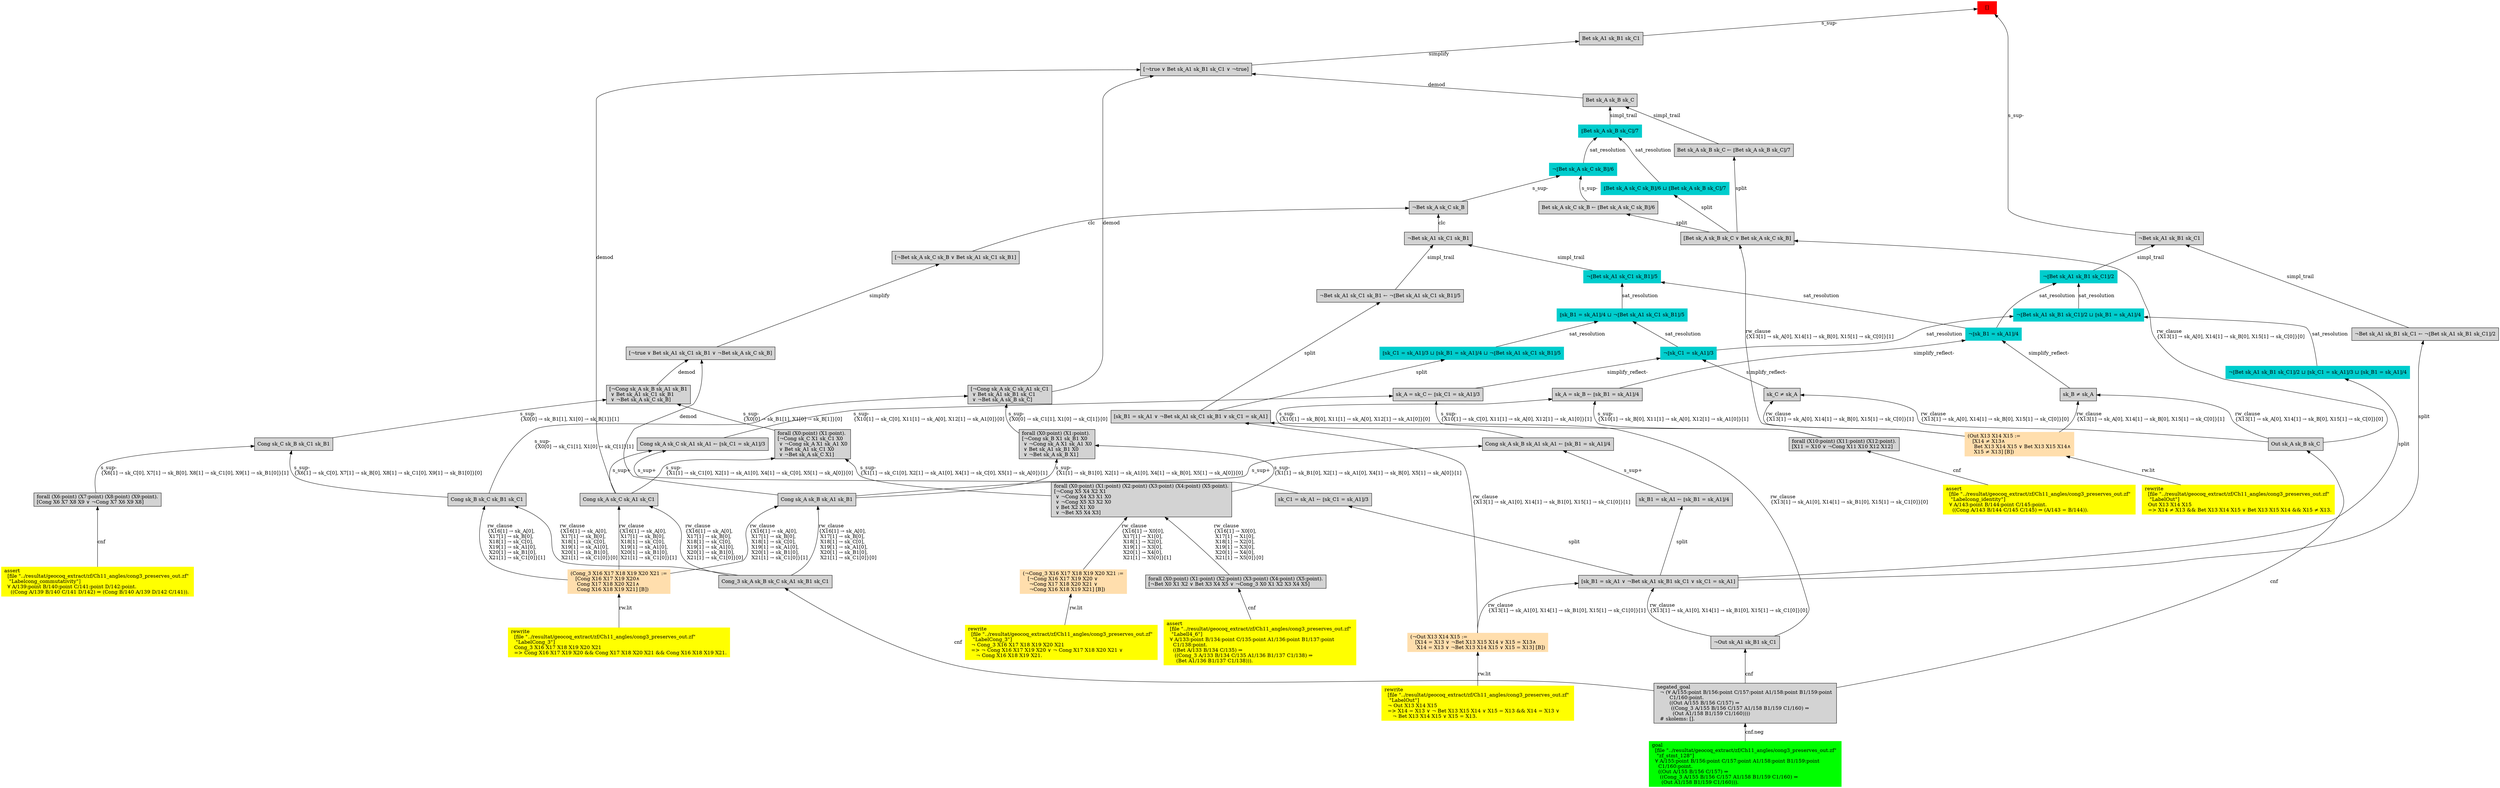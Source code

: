 digraph "unsat_graph" {
  vertex_0 [color=red, label="[]", shape=box, style=filled];
  vertex_0 -> vertex_1 [label="s_sup-\l", dir="back"];
  vertex_1 [shape=box, label="¬Bet sk_A1 sk_B1 sk_C1\l", style=filled];
  vertex_1 -> vertex_2 [label="simpl_trail", dir="back"];
  vertex_2 [color=cyan3, shape=box, label="¬⟦Bet sk_A1 sk_B1 sk_C1⟧/2\l", style=filled];
  vertex_2 -> vertex_3 [label="sat_resolution", dir="back"];
  vertex_3 [color=cyan3, shape=box, label="¬⟦sk_B1 = sk_A1⟧/4\l", style=filled];
  vertex_3 -> vertex_4 [label="simplify_reflect-", dir="back"];
  vertex_4 [shape=box, label="sk_B ≠ sk_A\l", style=filled];
  vertex_4 -> vertex_5 [label="rw_clause\l\{X13[1] → sk_A[0], X14[1] → sk_B[0], X15[1] → sk_C[0]\}[1]\l", dir="back"];
  vertex_5 [color=navajowhite, shape=box, label="(Out X13 X14 X15 :=\l   [X14 ≠ X13∧\l    Bet X13 X14 X15 ∨ Bet X13 X15 X14∧\l    X15 ≠ X13] [B])\l", style=filled];
  vertex_5 -> vertex_6 [label="rw.lit", dir="back"];
  vertex_6 [color=yellow, shape=box, label="rewrite\l  [file \"../resultat/geocoq_extract/zf/Ch11_angles/cong3_preserves_out.zf\" \l   \"LabelOut\"]\l  Out X13 X14 X15\l  =\> X14 ≠ X13 && Bet X13 X14 X15 ∨ Bet X13 X15 X14 && X15 ≠ X13.\l", style=filled];
  vertex_4 -> vertex_7 [label="rw_clause\l\{X13[1] → sk_A[0], X14[1] → sk_B[0], X15[1] → sk_C[0]\}[0]\l", dir="back"];
  vertex_7 [shape=box, label="Out sk_A sk_B sk_C\l", style=filled];
  vertex_7 -> vertex_8 [label="cnf", dir="back"];
  vertex_8 [shape=box, label="negated_goal\l  ¬ (∀ A/155:point B/156:point C/157:point A1/158:point B1/159:point \l        C1/160:point.\l        ((Out A/155 B/156 C/157) ⇒\l         ((Cong_3 A/155 B/156 C/157 A1/158 B1/159 C1/160) ⇒\l          (Out A1/158 B1/159 C1/160))))\l  # skolems: [].\l", style=filled];
  vertex_8 -> vertex_9 [label="cnf.neg", dir="back"];
  vertex_9 [color=green, shape=box, label="goal\l  [file \"../resultat/geocoq_extract/zf/Ch11_angles/cong3_preserves_out.zf\" \l   \"zf_stmt_128\"]\l  ∀ A/155:point B/156:point C/157:point A1/158:point B1/159:point \l    C1/160:point.\l    ((Out A/155 B/156 C/157) ⇒\l     ((Cong_3 A/155 B/156 C/157 A1/158 B1/159 C1/160) ⇒\l      (Out A1/158 B1/159 C1/160))).\l", style=filled];
  vertex_3 -> vertex_10 [label="simplify_reflect-", dir="back"];
  vertex_10 [shape=box, label="sk_A = sk_B ← ⟦sk_B1 = sk_A1⟧/4\l", style=filled];
  vertex_10 -> vertex_11 [label="s_sup-\l\{X10[1] → sk_B[0], X11[1] → sk_A[0], X12[1] → sk_A1[0]\}[1]\l", dir="back"];
  vertex_11 [shape=box, label="forall (X10:point) (X11:point) (X12:point).\l[X11 = X10 ∨ ¬Cong X11 X10 X12 X12]\l", style=filled];
  vertex_11 -> vertex_12 [label="cnf", dir="back"];
  vertex_12 [color=yellow, shape=box, label="assert\l  [file \"../resultat/geocoq_extract/zf/Ch11_angles/cong3_preserves_out.zf\" \l   \"Labelcong_identity\"]\l  ∀ A/143:point B/144:point C/145:point.\l    ((Cong A/143 B/144 C/145 C/145) ⇒ (A/143 = B/144)).\l", style=filled];
  vertex_10 -> vertex_13 [label="s_sup-\l\{X10[1] → sk_B[0], X11[1] → sk_A[0], X12[1] → sk_A1[0]\}[0]\l", dir="back"];
  vertex_13 [shape=box, label="Cong sk_A sk_B sk_A1 sk_A1 ← ⟦sk_B1 = sk_A1⟧/4\l", style=filled];
  vertex_13 -> vertex_14 [label="s_sup+\l", dir="back"];
  vertex_14 [shape=box, label="Cong sk_A sk_B sk_A1 sk_B1\l", style=filled];
  vertex_14 -> vertex_15 [label="rw_clause\l\{X16[1] → sk_A[0], \l X17[1] → sk_B[0], \l X18[1] → sk_C[0], \l X19[1] → sk_A1[0], \l X20[1] → sk_B1[0], \l X21[1] → sk_C1[0]\}[1]\l", dir="back"];
  vertex_15 [color=navajowhite, shape=box, label="(Cong_3 X16 X17 X18 X19 X20 X21 :=\l   [Cong X16 X17 X19 X20∧\l    Cong X17 X18 X20 X21∧\l    Cong X16 X18 X19 X21] [B])\l", style=filled];
  vertex_15 -> vertex_16 [label="rw.lit", dir="back"];
  vertex_16 [color=yellow, shape=box, label="rewrite\l  [file \"../resultat/geocoq_extract/zf/Ch11_angles/cong3_preserves_out.zf\" \l   \"LabelCong_3\"]\l  Cong_3 X16 X17 X18 X19 X20 X21\l  =\> Cong X16 X17 X19 X20 && Cong X17 X18 X20 X21 && Cong X16 X18 X19 X21.\l", style=filled];
  vertex_14 -> vertex_17 [label="rw_clause\l\{X16[1] → sk_A[0], \l X17[1] → sk_B[0], \l X18[1] → sk_C[0], \l X19[1] → sk_A1[0], \l X20[1] → sk_B1[0], \l X21[1] → sk_C1[0]\}[0]\l", dir="back"];
  vertex_17 [shape=box, label="Cong_3 sk_A sk_B sk_C sk_A1 sk_B1 sk_C1\l", style=filled];
  vertex_17 -> vertex_8 [label="cnf", dir="back"];
  vertex_13 -> vertex_18 [label="s_sup+\l", dir="back"];
  vertex_18 [shape=box, label="sk_B1 = sk_A1 ← ⟦sk_B1 = sk_A1⟧/4\l", style=filled];
  vertex_18 -> vertex_19 [label="split", dir="back"];
  vertex_19 [shape=box, label="[sk_B1 = sk_A1 ∨ ¬Bet sk_A1 sk_B1 sk_C1 ∨ sk_C1 = sk_A1]\l", style=filled];
  vertex_19 -> vertex_20 [label="rw_clause\l\{X13[1] → sk_A1[0], X14[1] → sk_B1[0], X15[1] → sk_C1[0]\}[1]\l", dir="back"];
  vertex_20 [color=navajowhite, shape=box, label="(¬Out X13 X14 X15 :=\l   [X14 = X13 ∨ ¬Bet X13 X15 X14 ∨ X15 = X13∧\l    X14 = X13 ∨ ¬Bet X13 X14 X15 ∨ X15 = X13] [B])\l", style=filled];
  vertex_20 -> vertex_21 [label="rw.lit", dir="back"];
  vertex_21 [color=yellow, shape=box, label="rewrite\l  [file \"../resultat/geocoq_extract/zf/Ch11_angles/cong3_preserves_out.zf\" \l   \"LabelOut\"]\l  ¬ Out X13 X14 X15\l  =\> X14 = X13 ∨ ¬ Bet X13 X15 X14 ∨ X15 = X13 && X14 = X13 ∨ \l     ¬ Bet X13 X14 X15 ∨ X15 = X13.\l", style=filled];
  vertex_19 -> vertex_22 [label="rw_clause\l\{X13[1] → sk_A1[0], X14[1] → sk_B1[0], X15[1] → sk_C1[0]\}[0]\l", dir="back"];
  vertex_22 [shape=box, label="¬Out sk_A1 sk_B1 sk_C1\l", style=filled];
  vertex_22 -> vertex_8 [label="cnf", dir="back"];
  vertex_2 -> vertex_23 [label="sat_resolution", dir="back"];
  vertex_23 [color=cyan3, shape=box, label="¬⟦Bet sk_A1 sk_B1 sk_C1⟧/2 ⊔ ⟦sk_B1 = sk_A1⟧/4\l", style=filled];
  vertex_23 -> vertex_24 [label="sat_resolution", dir="back"];
  vertex_24 [color=cyan3, shape=box, label="¬⟦sk_C1 = sk_A1⟧/3\l", style=filled];
  vertex_24 -> vertex_25 [label="simplify_reflect-", dir="back"];
  vertex_25 [shape=box, label="sk_C ≠ sk_A\l", style=filled];
  vertex_25 -> vertex_5 [label="rw_clause\l\{X13[1] → sk_A[0], X14[1] → sk_B[0], X15[1] → sk_C[0]\}[1]\l", dir="back"];
  vertex_25 -> vertex_7 [label="rw_clause\l\{X13[1] → sk_A[0], X14[1] → sk_B[0], X15[1] → sk_C[0]\}[0]\l", dir="back"];
  vertex_24 -> vertex_26 [label="simplify_reflect-", dir="back"];
  vertex_26 [shape=box, label="sk_A = sk_C ← ⟦sk_C1 = sk_A1⟧/3\l", style=filled];
  vertex_26 -> vertex_11 [label="s_sup-\l\{X10[1] → sk_C[0], X11[1] → sk_A[0], X12[1] → sk_A1[0]\}[1]\l", dir="back"];
  vertex_26 -> vertex_27 [label="s_sup-\l\{X10[1] → sk_C[0], X11[1] → sk_A[0], X12[1] → sk_A1[0]\}[0]\l", dir="back"];
  vertex_27 [shape=box, label="Cong sk_A sk_C sk_A1 sk_A1 ← ⟦sk_C1 = sk_A1⟧/3\l", style=filled];
  vertex_27 -> vertex_28 [label="s_sup+\l", dir="back"];
  vertex_28 [shape=box, label="Cong sk_A sk_C sk_A1 sk_C1\l", style=filled];
  vertex_28 -> vertex_15 [label="rw_clause\l\{X16[1] → sk_A[0], \l X17[1] → sk_B[0], \l X18[1] → sk_C[0], \l X19[1] → sk_A1[0], \l X20[1] → sk_B1[0], \l X21[1] → sk_C1[0]\}[1]\l", dir="back"];
  vertex_28 -> vertex_17 [label="rw_clause\l\{X16[1] → sk_A[0], \l X17[1] → sk_B[0], \l X18[1] → sk_C[0], \l X19[1] → sk_A1[0], \l X20[1] → sk_B1[0], \l X21[1] → sk_C1[0]\}[0]\l", dir="back"];
  vertex_27 -> vertex_29 [label="s_sup+\l", dir="back"];
  vertex_29 [shape=box, label="sk_C1 = sk_A1 ← ⟦sk_C1 = sk_A1⟧/3\l", style=filled];
  vertex_29 -> vertex_19 [label="split", dir="back"];
  vertex_23 -> vertex_30 [label="sat_resolution", dir="back"];
  vertex_30 [color=cyan3, shape=box, label="¬⟦Bet sk_A1 sk_B1 sk_C1⟧/2 ⊔ ⟦sk_C1 = sk_A1⟧/3 ⊔ ⟦sk_B1 = sk_A1⟧/4\l", style=filled];
  vertex_30 -> vertex_19 [label="split", dir="back"];
  vertex_1 -> vertex_31 [label="simpl_trail", dir="back"];
  vertex_31 [shape=box, label="¬Bet sk_A1 sk_B1 sk_C1 ← ¬⟦Bet sk_A1 sk_B1 sk_C1⟧/2\l", style=filled];
  vertex_31 -> vertex_19 [label="split", dir="back"];
  vertex_0 -> vertex_32 [label="s_sup-\l", dir="back"];
  vertex_32 [shape=box, label="Bet sk_A1 sk_B1 sk_C1\l", style=filled];
  vertex_32 -> vertex_33 [label="simplify", dir="back"];
  vertex_33 [shape=box, label="[¬true ∨ Bet sk_A1 sk_B1 sk_C1 ∨ ¬true]\l", style=filled];
  vertex_33 -> vertex_34 [label="demod", dir="back"];
  vertex_34 [shape=box, label="Bet sk_A sk_B sk_C\l", style=filled];
  vertex_34 -> vertex_35 [label="simpl_trail", dir="back"];
  vertex_35 [color=cyan3, shape=box, label="⟦Bet sk_A sk_B sk_C⟧/7\l", style=filled];
  vertex_35 -> vertex_36 [label="sat_resolution", dir="back"];
  vertex_36 [color=cyan3, shape=box, label="¬⟦Bet sk_A sk_C sk_B⟧/6\l", style=filled];
  vertex_36 -> vertex_37 [label="s_sup-\l", dir="back"];
  vertex_37 [shape=box, label="¬Bet sk_A sk_C sk_B\l", style=filled];
  vertex_37 -> vertex_38 [label="clc", dir="back"];
  vertex_38 [shape=box, label="¬Bet sk_A1 sk_C1 sk_B1\l", style=filled];
  vertex_38 -> vertex_39 [label="simpl_trail", dir="back"];
  vertex_39 [color=cyan3, shape=box, label="¬⟦Bet sk_A1 sk_C1 sk_B1⟧/5\l", style=filled];
  vertex_39 -> vertex_3 [label="sat_resolution", dir="back"];
  vertex_39 -> vertex_40 [label="sat_resolution", dir="back"];
  vertex_40 [color=cyan3, shape=box, label="⟦sk_B1 = sk_A1⟧/4 ⊔ ¬⟦Bet sk_A1 sk_C1 sk_B1⟧/5\l", style=filled];
  vertex_40 -> vertex_24 [label="sat_resolution", dir="back"];
  vertex_40 -> vertex_41 [label="sat_resolution", dir="back"];
  vertex_41 [color=cyan3, shape=box, label="⟦sk_C1 = sk_A1⟧/3 ⊔ ⟦sk_B1 = sk_A1⟧/4 ⊔ ¬⟦Bet sk_A1 sk_C1 sk_B1⟧/5\l", style=filled];
  vertex_41 -> vertex_42 [label="split", dir="back"];
  vertex_42 [shape=box, label="[sk_B1 = sk_A1 ∨ ¬Bet sk_A1 sk_C1 sk_B1 ∨ sk_C1 = sk_A1]\l", style=filled];
  vertex_42 -> vertex_20 [label="rw_clause\l\{X13[1] → sk_A1[0], X14[1] → sk_B1[0], X15[1] → sk_C1[0]\}[1]\l", dir="back"];
  vertex_42 -> vertex_22 [label="rw_clause\l\{X13[1] → sk_A1[0], X14[1] → sk_B1[0], X15[1] → sk_C1[0]\}[0]\l", dir="back"];
  vertex_38 -> vertex_43 [label="simpl_trail", dir="back"];
  vertex_43 [shape=box, label="¬Bet sk_A1 sk_C1 sk_B1 ← ¬⟦Bet sk_A1 sk_C1 sk_B1⟧/5\l", style=filled];
  vertex_43 -> vertex_42 [label="split", dir="back"];
  vertex_37 -> vertex_44 [label="clc", dir="back"];
  vertex_44 [shape=box, label="[¬Bet sk_A sk_C sk_B ∨ Bet sk_A1 sk_C1 sk_B1]\l", style=filled];
  vertex_44 -> vertex_45 [label="simplify", dir="back"];
  vertex_45 [shape=box, label="[¬true ∨ Bet sk_A1 sk_C1 sk_B1 ∨ ¬Bet sk_A sk_C sk_B]\l", style=filled];
  vertex_45 -> vertex_14 [label="demod", dir="back"];
  vertex_45 -> vertex_46 [label="demod", dir="back"];
  vertex_46 [shape=box, label="[¬Cong sk_A sk_B sk_A1 sk_B1\l ∨ Bet sk_A1 sk_C1 sk_B1\l ∨ ¬Bet sk_A sk_C sk_B]\l", style=filled];
  vertex_46 -> vertex_47 [label="s_sup-\l\{X0[0] → sk_B1[1], X1[0] → sk_B[1]\}[0]\l", dir="back"];
  vertex_47 [shape=box, label="forall (X0:point) (X1:point).\l[¬Cong sk_C X1 sk_C1 X0\l ∨ ¬Cong sk_A X1 sk_A1 X0\l ∨ Bet sk_A1 sk_C1 X0\l ∨ ¬Bet sk_A sk_C X1]\l", style=filled];
  vertex_47 -> vertex_48 [label="s_sup-\l\{X1[1] → sk_C1[0], X2[1] → sk_A1[0], X4[1] → sk_C[0], X5[1] → sk_A[0]\}[1]\l", dir="back"];
  vertex_48 [shape=box, label="forall (X0:point) (X1:point) (X2:point) (X3:point) (X4:point) (X5:point).\l[¬Cong X5 X4 X2 X1\l ∨ ¬Cong X4 X3 X1 X0\l ∨ ¬Cong X5 X3 X2 X0\l ∨ Bet X2 X1 X0\l ∨ ¬Bet X5 X4 X3]\l", style=filled];
  vertex_48 -> vertex_49 [label="rw_clause\l\{X16[1] → X0[0], \l X17[1] → X1[0], \l X18[1] → X2[0], \l X19[1] → X3[0], \l X20[1] → X4[0], \l X21[1] → X5[0]\}[1]\l", dir="back"];
  vertex_49 [color=navajowhite, shape=box, label="(¬Cong_3 X16 X17 X18 X19 X20 X21 :=\l   [¬Cong X16 X17 X19 X20 ∨ \l    ¬Cong X17 X18 X20 X21 ∨ \l    ¬Cong X16 X18 X19 X21] [B])\l", style=filled];
  vertex_49 -> vertex_50 [label="rw.lit", dir="back"];
  vertex_50 [color=yellow, shape=box, label="rewrite\l  [file \"../resultat/geocoq_extract/zf/Ch11_angles/cong3_preserves_out.zf\" \l   \"LabelCong_3\"]\l  ¬ Cong_3 X16 X17 X18 X19 X20 X21\l  =\> ¬ Cong X16 X17 X19 X20 ∨ ¬ Cong X17 X18 X20 X21 ∨ \l     ¬ Cong X16 X18 X19 X21.\l", style=filled];
  vertex_48 -> vertex_51 [label="rw_clause\l\{X16[1] → X0[0], \l X17[1] → X1[0], \l X18[1] → X2[0], \l X19[1] → X3[0], \l X20[1] → X4[0], \l X21[1] → X5[0]\}[0]\l", dir="back"];
  vertex_51 [shape=box, label="forall (X0:point) (X1:point) (X2:point) (X3:point) (X4:point) (X5:point).\l[¬Bet X0 X1 X2 ∨ Bet X3 X4 X5 ∨ ¬Cong_3 X0 X1 X2 X3 X4 X5]\l", style=filled];
  vertex_51 -> vertex_52 [label="cnf", dir="back"];
  vertex_52 [color=yellow, shape=box, label="assert\l  [file \"../resultat/geocoq_extract/zf/Ch11_angles/cong3_preserves_out.zf\" \l   \"Labell4_6\"]\l  ∀ A/133:point B/134:point C/135:point A1/136:point B1/137:point \l    C1/138:point.\l    ((Bet A/133 B/134 C/135) ⇒\l     ((Cong_3 A/133 B/134 C/135 A1/136 B1/137 C1/138) ⇒\l      (Bet A1/136 B1/137 C1/138))).\l", style=filled];
  vertex_47 -> vertex_28 [label="s_sup-\l\{X1[1] → sk_C1[0], X2[1] → sk_A1[0], X4[1] → sk_C[0], X5[1] → sk_A[0]\}[0]\l", dir="back"];
  vertex_46 -> vertex_53 [label="s_sup-\l\{X0[0] → sk_B1[1], X1[0] → sk_B[1]\}[1]\l", dir="back"];
  vertex_53 [shape=box, label="Cong sk_C sk_B sk_C1 sk_B1\l", style=filled];
  vertex_53 -> vertex_54 [label="s_sup-\l\{X6[1] → sk_C[0], X7[1] → sk_B[0], X8[1] → sk_C1[0], X9[1] → sk_B1[0]\}[1]\l", dir="back"];
  vertex_54 [shape=box, label="forall (X6:point) (X7:point) (X8:point) (X9:point).\l[Cong X6 X7 X8 X9 ∨ ¬Cong X7 X6 X9 X8]\l", style=filled];
  vertex_54 -> vertex_55 [label="cnf", dir="back"];
  vertex_55 [color=yellow, shape=box, label="assert\l  [file \"../resultat/geocoq_extract/zf/Ch11_angles/cong3_preserves_out.zf\" \l   \"Labelcong_commutativity\"]\l  ∀ A/139:point B/140:point C/141:point D/142:point.\l    ((Cong A/139 B/140 C/141 D/142) ⇒ (Cong B/140 A/139 D/142 C/141)).\l", style=filled];
  vertex_53 -> vertex_56 [label="s_sup-\l\{X6[1] → sk_C[0], X7[1] → sk_B[0], X8[1] → sk_C1[0], X9[1] → sk_B1[0]\}[0]\l", dir="back"];
  vertex_56 [shape=box, label="Cong sk_B sk_C sk_B1 sk_C1\l", style=filled];
  vertex_56 -> vertex_15 [label="rw_clause\l\{X16[1] → sk_A[0], \l X17[1] → sk_B[0], \l X18[1] → sk_C[0], \l X19[1] → sk_A1[0], \l X20[1] → sk_B1[0], \l X21[1] → sk_C1[0]\}[1]\l", dir="back"];
  vertex_56 -> vertex_17 [label="rw_clause\l\{X16[1] → sk_A[0], \l X17[1] → sk_B[0], \l X18[1] → sk_C[0], \l X19[1] → sk_A1[0], \l X20[1] → sk_B1[0], \l X21[1] → sk_C1[0]\}[0]\l", dir="back"];
  vertex_36 -> vertex_57 [label="s_sup-\l", dir="back"];
  vertex_57 [shape=box, label="Bet sk_A sk_C sk_B ← ⟦Bet sk_A sk_C sk_B⟧/6\l", style=filled];
  vertex_57 -> vertex_58 [label="split", dir="back"];
  vertex_58 [shape=box, label="[Bet sk_A sk_B sk_C ∨ Bet sk_A sk_C sk_B]\l", style=filled];
  vertex_58 -> vertex_5 [label="rw_clause\l\{X13[1] → sk_A[0], X14[1] → sk_B[0], X15[1] → sk_C[0]\}[1]\l", dir="back"];
  vertex_58 -> vertex_7 [label="rw_clause\l\{X13[1] → sk_A[0], X14[1] → sk_B[0], X15[1] → sk_C[0]\}[0]\l", dir="back"];
  vertex_35 -> vertex_59 [label="sat_resolution", dir="back"];
  vertex_59 [color=cyan3, shape=box, label="⟦Bet sk_A sk_C sk_B⟧/6 ⊔ ⟦Bet sk_A sk_B sk_C⟧/7\l", style=filled];
  vertex_59 -> vertex_58 [label="split", dir="back"];
  vertex_34 -> vertex_60 [label="simpl_trail", dir="back"];
  vertex_60 [shape=box, label="Bet sk_A sk_B sk_C ← ⟦Bet sk_A sk_B sk_C⟧/7\l", style=filled];
  vertex_60 -> vertex_58 [label="split", dir="back"];
  vertex_33 -> vertex_28 [label="demod", dir="back"];
  vertex_33 -> vertex_61 [label="demod", dir="back"];
  vertex_61 [shape=box, label="[¬Cong sk_A sk_C sk_A1 sk_C1\l ∨ Bet sk_A1 sk_B1 sk_C1\l ∨ ¬Bet sk_A sk_B sk_C]\l", style=filled];
  vertex_61 -> vertex_62 [label="s_sup-\l\{X0[0] → sk_C1[1], X1[0] → sk_C[1]\}[0]\l", dir="back"];
  vertex_62 [shape=box, label="forall (X0:point) (X1:point).\l[¬Cong sk_B X1 sk_B1 X0\l ∨ ¬Cong sk_A X1 sk_A1 X0\l ∨ Bet sk_A1 sk_B1 X0\l ∨ ¬Bet sk_A sk_B X1]\l", style=filled];
  vertex_62 -> vertex_48 [label="s_sup-\l\{X1[1] → sk_B1[0], X2[1] → sk_A1[0], X4[1] → sk_B[0], X5[1] → sk_A[0]\}[1]\l", dir="back"];
  vertex_62 -> vertex_14 [label="s_sup-\l\{X1[1] → sk_B1[0], X2[1] → sk_A1[0], X4[1] → sk_B[0], X5[1] → sk_A[0]\}[0]\l", dir="back"];
  vertex_61 -> vertex_56 [label="s_sup-\l\{X0[0] → sk_C1[1], X1[0] → sk_C[1]\}[1]\l", dir="back"];
  }



